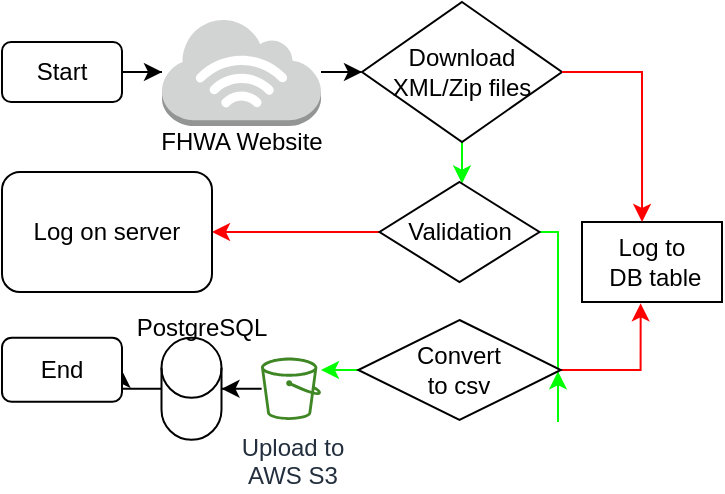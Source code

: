 <mxfile version="21.2.9" type="github">
  <diagram name="Page-1" id="Ute1aCPzgfMwWKsMdvKK">
    <mxGraphModel dx="1034" dy="430" grid="1" gridSize="10" guides="1" tooltips="1" connect="1" arrows="1" fold="1" page="1" pageScale="1" pageWidth="1600" pageHeight="1200" math="0" shadow="0">
      <root>
        <mxCell id="0" />
        <mxCell id="1" parent="0" />
        <mxCell id="agDRnTZanuVhSQsMpSvM-18" value="" style="edgeStyle=orthogonalEdgeStyle;rounded=0;orthogonalLoop=1;jettySize=auto;html=1;" parent="1" source="agDRnTZanuVhSQsMpSvM-1" target="agDRnTZanuVhSQsMpSvM-6" edge="1">
          <mxGeometry relative="1" as="geometry" />
        </mxCell>
        <mxCell id="agDRnTZanuVhSQsMpSvM-1" value="Start" style="rounded=1;whiteSpace=wrap;html=1;" parent="1" vertex="1">
          <mxGeometry x="120" y="610" width="60" height="30" as="geometry" />
        </mxCell>
        <mxCell id="agDRnTZanuVhSQsMpSvM-19" value="" style="edgeStyle=orthogonalEdgeStyle;rounded=0;orthogonalLoop=1;jettySize=auto;html=1;" parent="1" source="agDRnTZanuVhSQsMpSvM-6" target="agDRnTZanuVhSQsMpSvM-7" edge="1">
          <mxGeometry relative="1" as="geometry" />
        </mxCell>
        <mxCell id="agDRnTZanuVhSQsMpSvM-6" value="" style="outlineConnect=0;dashed=0;verticalLabelPosition=bottom;verticalAlign=top;align=center;html=1;shape=mxgraph.aws3.internet_3;fillColor=#D2D3D3;gradientColor=none;" parent="1" vertex="1">
          <mxGeometry x="200" y="598" width="79.5" height="54" as="geometry" />
        </mxCell>
        <mxCell id="agDRnTZanuVhSQsMpSvM-23" value="" style="edgeStyle=orthogonalEdgeStyle;rounded=0;orthogonalLoop=1;jettySize=auto;html=1;strokeColor=#00FF00;" parent="1" source="agDRnTZanuVhSQsMpSvM-7" target="agDRnTZanuVhSQsMpSvM-8" edge="1">
          <mxGeometry relative="1" as="geometry">
            <Array as="points">
              <mxPoint x="350" y="660" />
              <mxPoint x="350" y="660" />
            </Array>
          </mxGeometry>
        </mxCell>
        <mxCell id="agDRnTZanuVhSQsMpSvM-7" value="Download &lt;br&gt;XML/Zip files" style="rhombus;whiteSpace=wrap;html=1;" parent="1" vertex="1">
          <mxGeometry x="300" y="590" width="100" height="70" as="geometry" />
        </mxCell>
        <mxCell id="agDRnTZanuVhSQsMpSvM-25" value="" style="edgeStyle=orthogonalEdgeStyle;rounded=0;orthogonalLoop=1;jettySize=auto;html=1;strokeColor=#00FF00;" parent="1" source="agDRnTZanuVhSQsMpSvM-8" target="agDRnTZanuVhSQsMpSvM-9" edge="1">
          <mxGeometry relative="1" as="geometry">
            <Array as="points">
              <mxPoint x="398" y="800" />
              <mxPoint x="398" y="800" />
            </Array>
          </mxGeometry>
        </mxCell>
        <mxCell id="agDRnTZanuVhSQsMpSvM-37" value="" style="edgeStyle=orthogonalEdgeStyle;rounded=0;orthogonalLoop=1;jettySize=auto;html=1;strokeColor=#FF0000;" parent="1" source="agDRnTZanuVhSQsMpSvM-8" target="agDRnTZanuVhSQsMpSvM-10" edge="1">
          <mxGeometry relative="1" as="geometry" />
        </mxCell>
        <mxCell id="agDRnTZanuVhSQsMpSvM-8" value="Validation" style="rhombus;whiteSpace=wrap;html=1;" parent="1" vertex="1">
          <mxGeometry x="308.75" y="680" width="80" height="50" as="geometry" />
        </mxCell>
        <mxCell id="agDRnTZanuVhSQsMpSvM-27" value="" style="edgeStyle=orthogonalEdgeStyle;rounded=0;orthogonalLoop=1;jettySize=auto;html=1;strokeColor=#00FF00;" parent="1" source="agDRnTZanuVhSQsMpSvM-9" target="agDRnTZanuVhSQsMpSvM-12" edge="1">
          <mxGeometry relative="1" as="geometry">
            <Array as="points">
              <mxPoint x="300" y="795" />
              <mxPoint x="300" y="795" />
            </Array>
          </mxGeometry>
        </mxCell>
        <mxCell id="TiLJunxs_vt4vC1ETGpS-1" style="edgeStyle=orthogonalEdgeStyle;rounded=0;orthogonalLoop=1;jettySize=auto;html=1;entryX=0.419;entryY=1.017;entryDx=0;entryDy=0;entryPerimeter=0;strokeColor=#FF0000;" parent="1" source="agDRnTZanuVhSQsMpSvM-9" target="agDRnTZanuVhSQsMpSvM-34" edge="1">
          <mxGeometry relative="1" as="geometry" />
        </mxCell>
        <mxCell id="agDRnTZanuVhSQsMpSvM-9" value="Convert&lt;br&gt;to csv" style="rhombus;whiteSpace=wrap;html=1;" parent="1" vertex="1">
          <mxGeometry x="298.13" y="749" width="101.25" height="50" as="geometry" />
        </mxCell>
        <mxCell id="agDRnTZanuVhSQsMpSvM-10" value="Log on server" style="rounded=1;whiteSpace=wrap;html=1;" parent="1" vertex="1">
          <mxGeometry x="120" y="675" width="105" height="60" as="geometry" />
        </mxCell>
        <mxCell id="agDRnTZanuVhSQsMpSvM-49" style="edgeStyle=orthogonalEdgeStyle;rounded=0;orthogonalLoop=1;jettySize=auto;html=1;entryX=1;entryY=0.5;entryDx=0;entryDy=0;entryPerimeter=0;" parent="1" source="agDRnTZanuVhSQsMpSvM-12" target="agDRnTZanuVhSQsMpSvM-13" edge="1">
          <mxGeometry relative="1" as="geometry" />
        </mxCell>
        <mxCell id="agDRnTZanuVhSQsMpSvM-12" value="Upload to &lt;br&gt;AWS S3" style="sketch=0;outlineConnect=0;fontColor=#232F3E;gradientColor=none;fillColor=#3F8624;strokeColor=none;dashed=0;verticalLabelPosition=bottom;verticalAlign=top;align=center;html=1;fontSize=12;fontStyle=0;aspect=fixed;pointerEvents=1;shape=mxgraph.aws4.bucket;" parent="1" vertex="1">
          <mxGeometry x="249.5" y="767.8" width="30" height="31.2" as="geometry" />
        </mxCell>
        <mxCell id="agDRnTZanuVhSQsMpSvM-32" value="" style="edgeStyle=orthogonalEdgeStyle;rounded=0;orthogonalLoop=1;jettySize=auto;html=1;" parent="1" source="agDRnTZanuVhSQsMpSvM-13" target="agDRnTZanuVhSQsMpSvM-14" edge="1">
          <mxGeometry relative="1" as="geometry" />
        </mxCell>
        <mxCell id="agDRnTZanuVhSQsMpSvM-13" value="" style="shape=cylinder3;whiteSpace=wrap;html=1;boundedLbl=1;backgroundOutline=1;size=15;" parent="1" vertex="1">
          <mxGeometry x="199.75" y="757.9" width="30" height="51" as="geometry" />
        </mxCell>
        <mxCell id="agDRnTZanuVhSQsMpSvM-14" value="End" style="rounded=1;whiteSpace=wrap;html=1;" parent="1" vertex="1">
          <mxGeometry x="120" y="757.9" width="60" height="32" as="geometry" />
        </mxCell>
        <mxCell id="agDRnTZanuVhSQsMpSvM-34" value="Log to&lt;br&gt;&amp;nbsp;DB table" style="whiteSpace=wrap;html=1;" parent="1" vertex="1">
          <mxGeometry x="410" y="700" width="70" height="40" as="geometry" />
        </mxCell>
        <mxCell id="agDRnTZanuVhSQsMpSvM-53" value="PostgreSQL" style="text;strokeColor=none;align=center;fillColor=none;html=1;verticalAlign=middle;whiteSpace=wrap;rounded=0;" parent="1" vertex="1">
          <mxGeometry x="189.5" y="737.8" width="60" height="30" as="geometry" />
        </mxCell>
        <mxCell id="EW4sewYBrOMynJQrCvWK-1" value="FHWA Website" style="text;strokeColor=none;align=center;fillColor=none;html=1;verticalAlign=middle;whiteSpace=wrap;rounded=0;" parent="1" vertex="1">
          <mxGeometry x="184.75" y="645" width="110" height="30" as="geometry" />
        </mxCell>
        <mxCell id="dtM2q-PL5JUVQf-U7nlx-1" value="" style="endArrow=classic;html=1;rounded=0;exitX=1;exitY=0.5;exitDx=0;exitDy=0;entryX=0.429;entryY=0;entryDx=0;entryDy=0;entryPerimeter=0;strokeColor=#FF0000;" edge="1" parent="1" source="agDRnTZanuVhSQsMpSvM-7" target="agDRnTZanuVhSQsMpSvM-34">
          <mxGeometry width="50" height="50" relative="1" as="geometry">
            <mxPoint x="500" y="640" as="sourcePoint" />
            <mxPoint x="550" y="590" as="targetPoint" />
            <Array as="points">
              <mxPoint x="440" y="625" />
            </Array>
          </mxGeometry>
        </mxCell>
      </root>
    </mxGraphModel>
  </diagram>
</mxfile>
